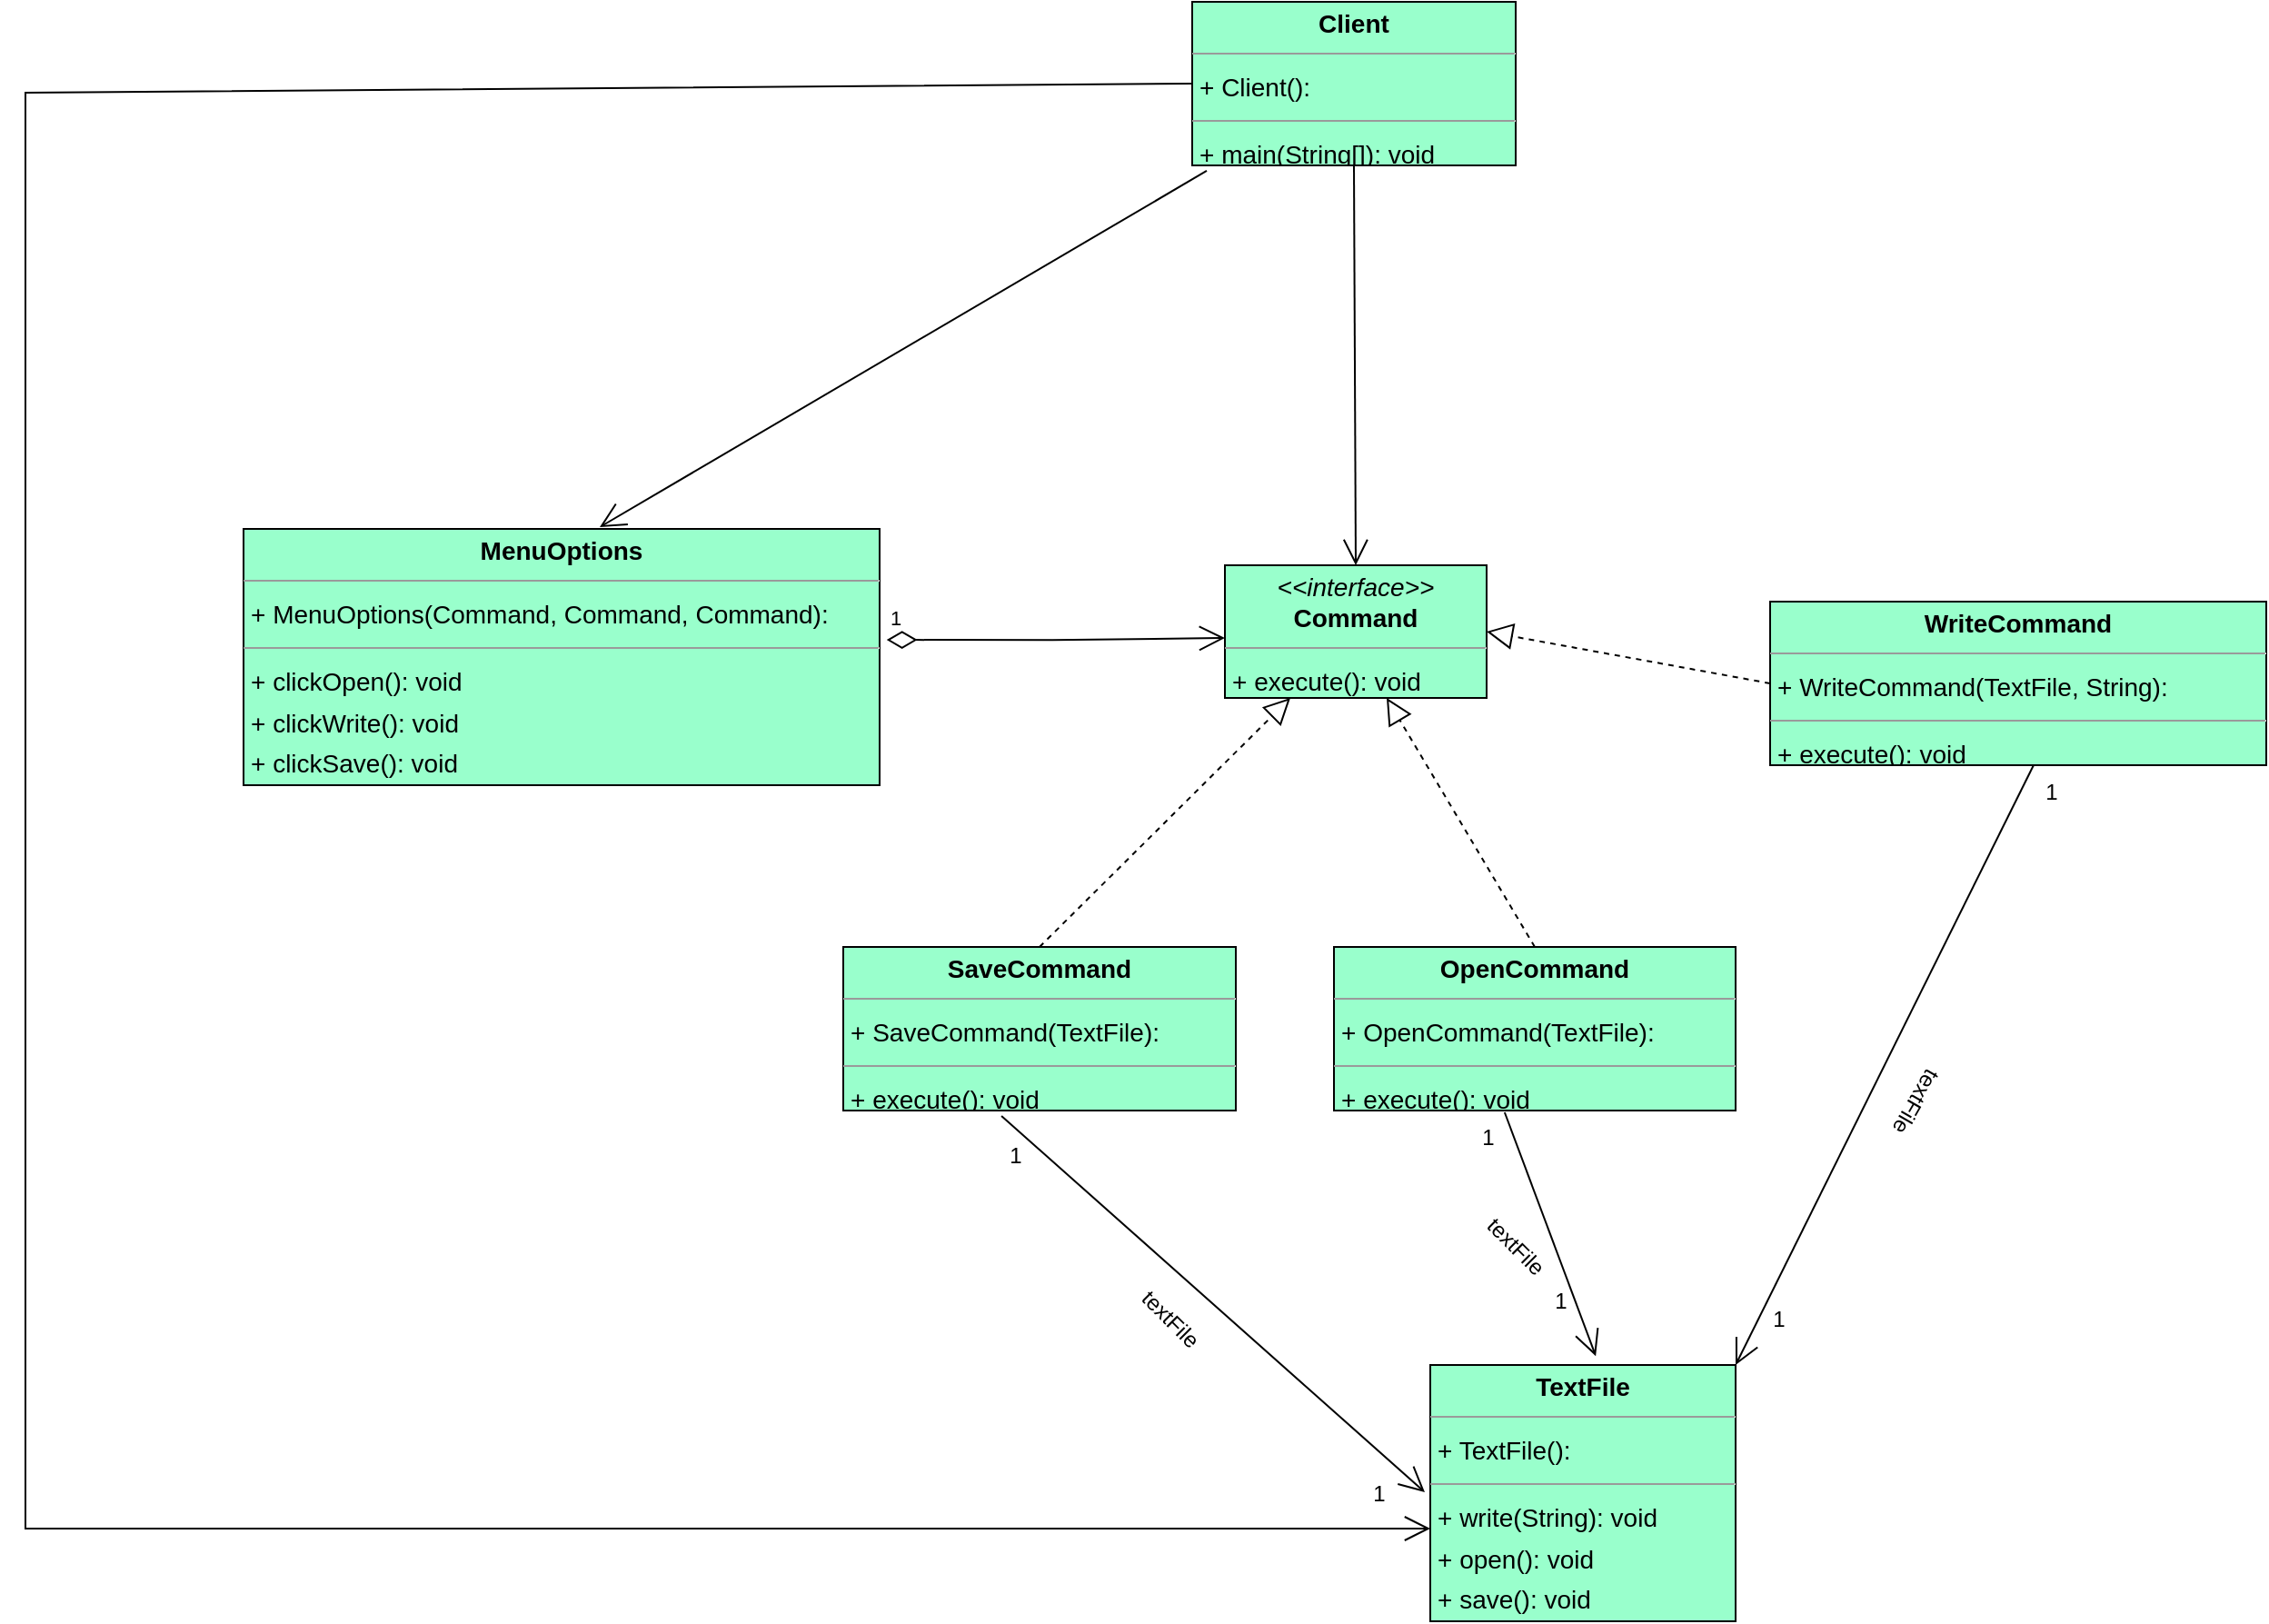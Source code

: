 <mxfile version="22.1.18" type="device">
  <diagram id="8wGwbJ3_YgPD8Z8LAcFP" name="Page-1">
    <mxGraphModel dx="1280" dy="931" grid="1" gridSize="10" guides="1" tooltips="1" connect="1" arrows="1" fold="1" page="0" pageScale="1" pageWidth="827" pageHeight="1169" background="none" math="0" shadow="0">
      <root>
        <mxCell id="0" />
        <mxCell id="1" parent="0" />
        <mxCell id="node4" value="&lt;p style=&quot;margin:0px;margin-top:4px;text-align:center;&quot;&gt;&lt;b&gt;Client&lt;/b&gt;&lt;/p&gt;&lt;hr size=&quot;1&quot;&gt;&lt;p style=&quot;margin:0 0 0 4px;line-height:1.6;&quot;&gt;+ Client(): &lt;/p&gt;&lt;hr size=&quot;1&quot;&gt;&lt;p style=&quot;margin:0 0 0 4px;line-height:1.6;&quot;&gt;+ main(String[]): void&lt;/p&gt;" style="verticalAlign=top;align=left;overflow=fill;fontSize=14;fontFamily=Helvetica;html=1;rounded=0;shadow=0;comic=0;labelBackgroundColor=none;strokeWidth=1;fillColor=#99FFCC;fontColor=#000000;" parent="1" vertex="1">
          <mxGeometry x="362" y="-350" width="178" height="90" as="geometry" />
        </mxCell>
        <mxCell id="node0" value="&lt;p style=&quot;margin:0px;margin-top:4px;text-align:center;&quot;&gt;&lt;i&gt;&amp;lt;&amp;lt;interface&amp;gt;&amp;gt;&lt;/i&gt;&lt;br&gt;&lt;b&gt;Command&lt;/b&gt;&lt;/p&gt;&lt;hr size=&quot;1&quot;&gt;&lt;p style=&quot;margin:0 0 0 4px;line-height:1.6;&quot;&gt;+ execute(): void&lt;/p&gt;" style="verticalAlign=top;align=left;overflow=fill;fontSize=14;fontFamily=Helvetica;html=1;rounded=0;shadow=0;comic=0;labelBackgroundColor=none;strokeWidth=1;fontColor=#000000;fillColor=#99FFCC;" parent="1" vertex="1">
          <mxGeometry x="380" y="-40" width="144" height="73" as="geometry" />
        </mxCell>
        <mxCell id="node5" value="&lt;p style=&quot;margin:0px;margin-top:4px;text-align:center;&quot;&gt;&lt;b&gt;MenuOptions&lt;/b&gt;&lt;/p&gt;&lt;hr size=&quot;1&quot;&gt;&lt;p style=&quot;margin:0 0 0 4px;line-height:1.6;&quot;&gt;+ MenuOptions(Command, Command, Command): &lt;/p&gt;&lt;hr size=&quot;1&quot;&gt;&lt;p style=&quot;margin:0 0 0 4px;line-height:1.6;&quot;&gt;+ clickOpen(): void&lt;br&gt;+ clickWrite(): void&lt;br&gt;+ clickSave(): void&lt;/p&gt;" style="verticalAlign=top;align=left;overflow=fill;fontSize=14;fontFamily=Helvetica;html=1;rounded=0;shadow=0;comic=0;labelBackgroundColor=none;strokeWidth=1;strokeColor=#000000;fillColor=#99FFCC;fontColor=#000000;" parent="1" vertex="1">
          <mxGeometry x="-160" y="-60" width="350" height="141" as="geometry" />
        </mxCell>
        <mxCell id="node3" value="&lt;p style=&quot;margin:0px;margin-top:4px;text-align:center;&quot;&gt;&lt;b&gt;OpenCommand&lt;/b&gt;&lt;/p&gt;&lt;hr size=&quot;1&quot;&gt;&lt;p style=&quot;margin:0 0 0 4px;line-height:1.6;&quot;&gt;+ OpenCommand(TextFile): &lt;/p&gt;&lt;hr size=&quot;1&quot;&gt;&lt;p style=&quot;margin:0 0 0 4px;line-height:1.6;&quot;&gt;+ execute(): void&lt;/p&gt;" style="verticalAlign=top;align=left;overflow=fill;fontSize=14;fontFamily=Helvetica;html=1;rounded=0;shadow=0;comic=0;labelBackgroundColor=none;strokeWidth=1;fontColor=#000000;fillColor=#99FFCC;" parent="1" vertex="1">
          <mxGeometry x="440" y="170" width="221" height="90" as="geometry" />
        </mxCell>
        <mxCell id="node1" value="&lt;p style=&quot;margin:0px;margin-top:4px;text-align:center;&quot;&gt;&lt;b&gt;SaveCommand&lt;/b&gt;&lt;/p&gt;&lt;hr size=&quot;1&quot;&gt;&lt;p style=&quot;margin:0 0 0 4px;line-height:1.6;&quot;&gt;+ SaveCommand(TextFile): &lt;/p&gt;&lt;hr size=&quot;1&quot;&gt;&lt;p style=&quot;margin:0 0 0 4px;line-height:1.6;&quot;&gt;+ execute(): void&lt;/p&gt;" style="verticalAlign=top;align=left;overflow=fill;fontSize=14;fontFamily=Helvetica;html=1;rounded=0;shadow=0;comic=0;labelBackgroundColor=none;strokeWidth=1;fillColor=#99FFCC;fontColor=#000000;" parent="1" vertex="1">
          <mxGeometry x="170" y="170" width="216" height="90" as="geometry" />
        </mxCell>
        <mxCell id="node2" value="&lt;p style=&quot;margin:0px;margin-top:4px;text-align:center;&quot;&gt;&lt;b&gt;TextFile&lt;/b&gt;&lt;/p&gt;&lt;hr size=&quot;1&quot;&gt;&lt;p style=&quot;margin:0 0 0 4px;line-height:1.6;&quot;&gt;+ TextFile(): &lt;/p&gt;&lt;hr size=&quot;1&quot;&gt;&lt;p style=&quot;margin:0 0 0 4px;line-height:1.6;&quot;&gt;+ write(String): void&lt;br&gt;+ open(): void&lt;br&gt;+ save(): void&lt;/p&gt;" style="verticalAlign=top;align=left;overflow=fill;fontSize=14;fontFamily=Helvetica;html=1;rounded=0;shadow=0;comic=0;labelBackgroundColor=none;strokeWidth=1;fillColor=#99FFCC;fontColor=#000000;" parent="1" vertex="1">
          <mxGeometry x="493" y="400" width="168" height="141" as="geometry" />
        </mxCell>
        <mxCell id="node6" value="&lt;p style=&quot;margin:0px;margin-top:4px;text-align:center;&quot;&gt;&lt;b&gt;WriteCommand&lt;/b&gt;&lt;/p&gt;&lt;hr size=&quot;1&quot;&gt;&lt;p style=&quot;margin:0 0 0 4px;line-height:1.6;&quot;&gt;+ WriteCommand(TextFile, String): &lt;/p&gt;&lt;hr size=&quot;1&quot;&gt;&lt;p style=&quot;margin:0 0 0 4px;line-height:1.6;&quot;&gt;+ execute(): void&lt;/p&gt;" style="verticalAlign=top;align=left;overflow=fill;fontSize=14;fontFamily=Helvetica;html=1;rounded=0;shadow=0;comic=0;labelBackgroundColor=none;strokeWidth=1;fillColor=#99FFCC;fontColor=#000000;" parent="1" vertex="1">
          <mxGeometry x="680" y="-20" width="273" height="90" as="geometry" />
        </mxCell>
        <mxCell id="tRvsoK0LeZN87B-Xynjl-1" value="1" style="endArrow=open;html=1;endSize=12;startArrow=diamondThin;startSize=14;startFill=0;edgeStyle=orthogonalEdgeStyle;align=left;verticalAlign=bottom;rounded=0;exitX=1.011;exitY=0.433;exitDx=0;exitDy=0;exitPerimeter=0;" edge="1" parent="1" source="node5">
          <mxGeometry x="-1" y="3" relative="1" as="geometry">
            <mxPoint x="220" as="sourcePoint" />
            <mxPoint x="380" as="targetPoint" />
          </mxGeometry>
        </mxCell>
        <mxCell id="tRvsoK0LeZN87B-Xynjl-2" value="" style="endArrow=block;dashed=1;endFill=0;endSize=12;html=1;rounded=0;entryX=0.618;entryY=1;entryDx=0;entryDy=0;entryPerimeter=0;exitX=0.5;exitY=0;exitDx=0;exitDy=0;" edge="1" parent="1" source="node3" target="node0">
          <mxGeometry width="160" relative="1" as="geometry">
            <mxPoint x="510" y="150" as="sourcePoint" />
            <mxPoint x="670" y="150" as="targetPoint" />
          </mxGeometry>
        </mxCell>
        <mxCell id="tRvsoK0LeZN87B-Xynjl-3" value="" style="endArrow=block;dashed=1;endFill=0;endSize=12;html=1;rounded=0;entryX=0.25;entryY=1;entryDx=0;entryDy=0;exitX=0.5;exitY=0;exitDx=0;exitDy=0;" edge="1" parent="1" source="node1" target="node0">
          <mxGeometry width="160" relative="1" as="geometry">
            <mxPoint x="250" y="120" as="sourcePoint" />
            <mxPoint x="410" y="120" as="targetPoint" />
          </mxGeometry>
        </mxCell>
        <mxCell id="tRvsoK0LeZN87B-Xynjl-4" value="" style="endArrow=block;dashed=1;endFill=0;endSize=12;html=1;rounded=0;entryX=1;entryY=0.5;entryDx=0;entryDy=0;exitX=0;exitY=0.5;exitDx=0;exitDy=0;" edge="1" parent="1" source="node6" target="node0">
          <mxGeometry width="160" relative="1" as="geometry">
            <mxPoint x="640" y="20" as="sourcePoint" />
            <mxPoint x="730" y="-50" as="targetPoint" />
          </mxGeometry>
        </mxCell>
        <mxCell id="tRvsoK0LeZN87B-Xynjl-5" value="" style="endArrow=open;endFill=1;endSize=12;html=1;rounded=0;exitX=0.403;exitY=1.033;exitDx=0;exitDy=0;exitPerimeter=0;" edge="1" parent="1" source="node1">
          <mxGeometry width="160" relative="1" as="geometry">
            <mxPoint x="330" y="470" as="sourcePoint" />
            <mxPoint x="490" y="470" as="targetPoint" />
          </mxGeometry>
        </mxCell>
        <mxCell id="tRvsoK0LeZN87B-Xynjl-6" value="" style="endArrow=open;endFill=1;endSize=12;html=1;rounded=0;exitX=0.425;exitY=1.011;exitDx=0;exitDy=0;exitPerimeter=0;entryX=0.542;entryY=-0.035;entryDx=0;entryDy=0;entryPerimeter=0;" edge="1" parent="1" source="node3" target="node2">
          <mxGeometry width="160" relative="1" as="geometry">
            <mxPoint x="550" y="330" as="sourcePoint" />
            <mxPoint x="710" y="330" as="targetPoint" />
          </mxGeometry>
        </mxCell>
        <mxCell id="tRvsoK0LeZN87B-Xynjl-7" value="" style="endArrow=open;endFill=1;endSize=12;html=1;rounded=0;entryX=1;entryY=0;entryDx=0;entryDy=0;exitX=0.531;exitY=1;exitDx=0;exitDy=0;exitPerimeter=0;" edge="1" parent="1" source="node6" target="node2">
          <mxGeometry width="160" relative="1" as="geometry">
            <mxPoint x="780" y="130" as="sourcePoint" />
            <mxPoint x="940" y="130" as="targetPoint" />
          </mxGeometry>
        </mxCell>
        <mxCell id="tRvsoK0LeZN87B-Xynjl-8" value="textFile" style="text;html=1;strokeColor=none;fillColor=none;align=center;verticalAlign=middle;whiteSpace=wrap;rounded=0;rotation=45;" vertex="1" parent="1">
          <mxGeometry x="320" y="360" width="60" height="30" as="geometry" />
        </mxCell>
        <mxCell id="tRvsoK0LeZN87B-Xynjl-10" value="textFile" style="text;html=1;strokeColor=none;fillColor=none;align=center;verticalAlign=middle;whiteSpace=wrap;rounded=0;rotation=45;" vertex="1" parent="1">
          <mxGeometry x="510" y="320" width="60" height="30" as="geometry" />
        </mxCell>
        <mxCell id="tRvsoK0LeZN87B-Xynjl-11" value="textFile" style="text;html=1;strokeColor=none;fillColor=none;align=center;verticalAlign=middle;whiteSpace=wrap;rounded=0;rotation=120;" vertex="1" parent="1">
          <mxGeometry x="730" y="240" width="60" height="30" as="geometry" />
        </mxCell>
        <mxCell id="tRvsoK0LeZN87B-Xynjl-13" value="1" style="text;html=1;strokeColor=none;fillColor=none;align=center;verticalAlign=middle;whiteSpace=wrap;rounded=0;" vertex="1" parent="1">
          <mxGeometry x="670" y="360" width="30" height="30" as="geometry" />
        </mxCell>
        <mxCell id="tRvsoK0LeZN87B-Xynjl-15" value="1" style="text;html=1;strokeColor=none;fillColor=none;align=center;verticalAlign=middle;whiteSpace=wrap;rounded=0;" vertex="1" parent="1">
          <mxGeometry x="820" y="70" width="30" height="30" as="geometry" />
        </mxCell>
        <mxCell id="tRvsoK0LeZN87B-Xynjl-16" value="1" style="text;html=1;strokeColor=none;fillColor=none;align=center;verticalAlign=middle;whiteSpace=wrap;rounded=0;" vertex="1" parent="1">
          <mxGeometry x="550" y="350" width="30" height="30" as="geometry" />
        </mxCell>
        <mxCell id="tRvsoK0LeZN87B-Xynjl-17" value="1" style="text;html=1;strokeColor=none;fillColor=none;align=center;verticalAlign=middle;whiteSpace=wrap;rounded=0;" vertex="1" parent="1">
          <mxGeometry x="510" y="260" width="30" height="30" as="geometry" />
        </mxCell>
        <mxCell id="tRvsoK0LeZN87B-Xynjl-18" value="1" style="text;html=1;strokeColor=none;fillColor=none;align=center;verticalAlign=middle;whiteSpace=wrap;rounded=0;" vertex="1" parent="1">
          <mxGeometry x="450" y="455.5" width="30" height="30" as="geometry" />
        </mxCell>
        <mxCell id="tRvsoK0LeZN87B-Xynjl-19" value="1" style="text;html=1;strokeColor=none;fillColor=none;align=center;verticalAlign=middle;whiteSpace=wrap;rounded=0;" vertex="1" parent="1">
          <mxGeometry x="250" y="270" width="30" height="30" as="geometry" />
        </mxCell>
        <mxCell id="tRvsoK0LeZN87B-Xynjl-21" value="" style="endArrow=open;endFill=1;endSize=12;html=1;rounded=0;entryX=0.5;entryY=0;entryDx=0;entryDy=0;exitX=0.5;exitY=1;exitDx=0;exitDy=0;" edge="1" parent="1" source="node4" target="node0">
          <mxGeometry width="160" relative="1" as="geometry">
            <mxPoint x="380" y="-190" as="sourcePoint" />
            <mxPoint x="540" y="-190" as="targetPoint" />
          </mxGeometry>
        </mxCell>
        <mxCell id="tRvsoK0LeZN87B-Xynjl-22" value="" style="endArrow=open;endFill=1;endSize=12;html=1;rounded=0;entryX=0.56;entryY=-0.007;entryDx=0;entryDy=0;entryPerimeter=0;exitX=0.045;exitY=1.033;exitDx=0;exitDy=0;exitPerimeter=0;" edge="1" parent="1" source="node4" target="node5">
          <mxGeometry width="160" relative="1" as="geometry">
            <mxPoint x="80" y="-160" as="sourcePoint" />
            <mxPoint x="240" y="-160" as="targetPoint" />
          </mxGeometry>
        </mxCell>
        <mxCell id="tRvsoK0LeZN87B-Xynjl-25" value="" style="endArrow=open;endFill=1;endSize=12;html=1;rounded=0;exitX=0;exitY=0.5;exitDx=0;exitDy=0;" edge="1" parent="1" source="node4">
          <mxGeometry width="160" relative="1" as="geometry">
            <mxPoint x="-190" y="-450" as="sourcePoint" />
            <mxPoint x="493" y="490" as="targetPoint" />
            <Array as="points">
              <mxPoint x="-280" y="-300" />
              <mxPoint x="-280" y="70" />
              <mxPoint x="-280" y="340" />
              <mxPoint x="-280" y="490" />
            </Array>
          </mxGeometry>
        </mxCell>
      </root>
    </mxGraphModel>
  </diagram>
</mxfile>
